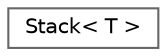 digraph "Graphical Class Hierarchy"
{
 // LATEX_PDF_SIZE
  bgcolor="transparent";
  edge [fontname=Helvetica,fontsize=10,labelfontname=Helvetica,labelfontsize=10];
  node [fontname=Helvetica,fontsize=10,shape=box,height=0.2,width=0.4];
  rankdir="LR";
  Node0 [id="Node000000",label="Stack\< T \>",height=0.2,width=0.4,color="grey40", fillcolor="white", style="filled",URL="$class_stack.html",tooltip=" "];
}
